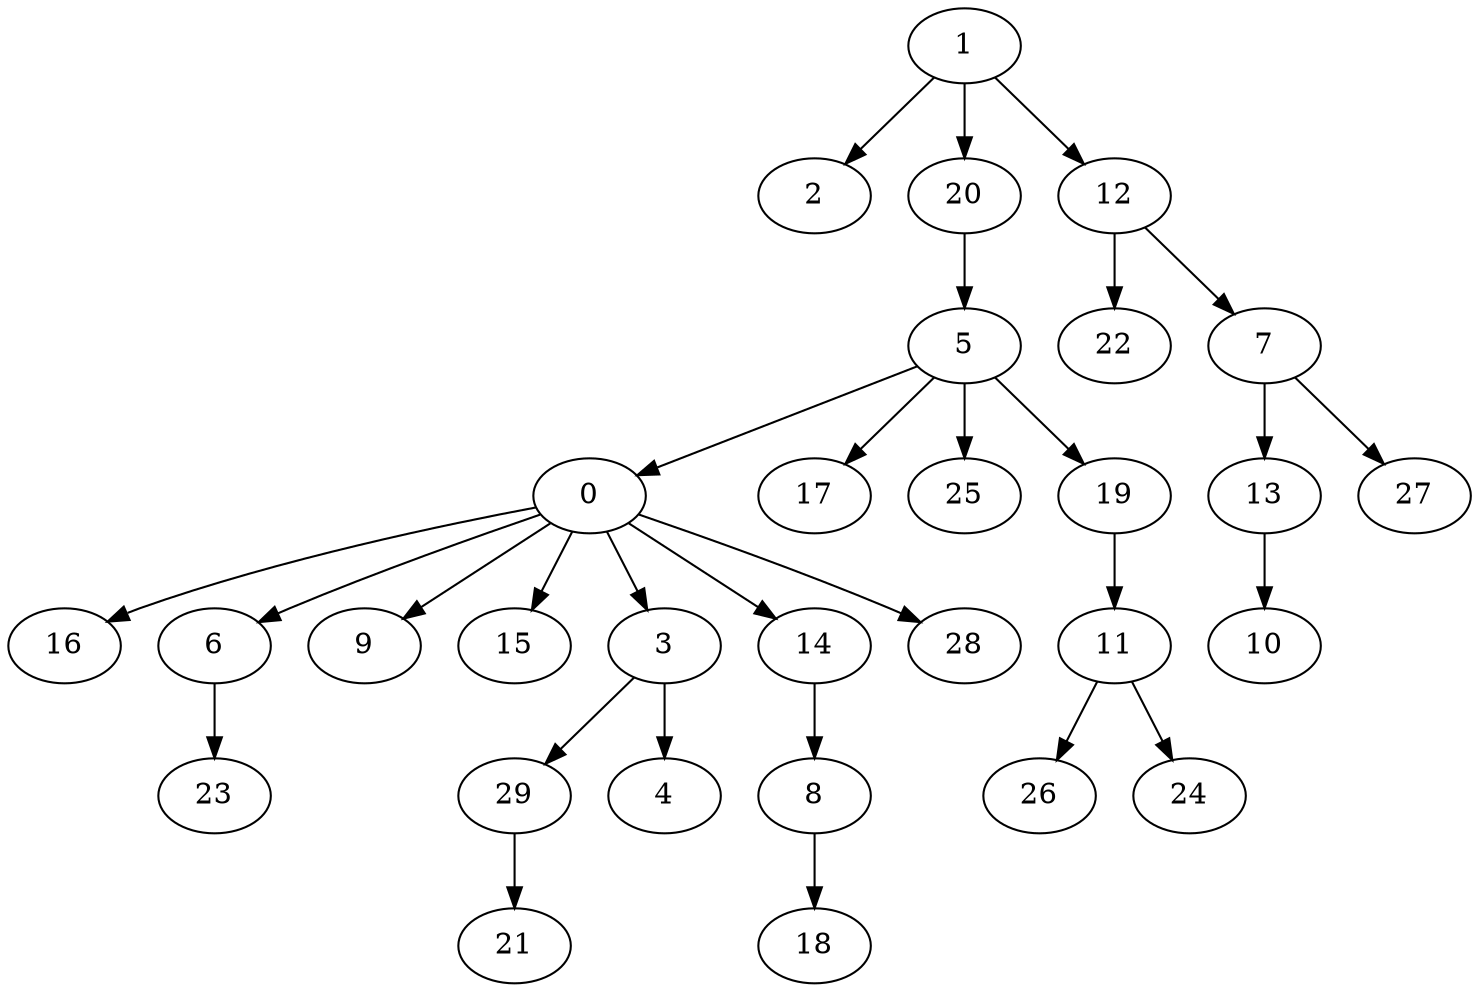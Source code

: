 digraph my_graph {
1 [label=1]
2 [label=2]
20 [label=20]
5 [label=5]
0 [label=0]
16 [label=16]
6 [label=6]
9 [label=9]
17 [label=17]
23 [label=23]
15 [label=15]
25 [label=25]
3 [label=3]
29 [label=29]
4 [label=4]
21 [label=21]
12 [label=12]
22 [label=22]
7 [label=7]
13 [label=13]
14 [label=14]
28 [label=28]
10 [label=10]
19 [label=19]
8 [label=8]
18 [label=18]
27 [label=27]
11 [label=11]
26 [label=26]
24 [label=24]
1->2
1->20
20->5
5->0
0->16
0->6
0->9
5->17
6->23
0->15
5->25
0->3
3->29
3->4
29->21
1->12
12->22
12->7
7->13
0->14
0->28
13->10
5->19
14->8
8->18
7->27
19->11
11->26
11->24
}
